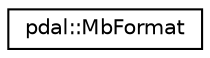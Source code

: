 digraph "Graphical Class Hierarchy"
{
  edge [fontname="Helvetica",fontsize="10",labelfontname="Helvetica",labelfontsize="10"];
  node [fontname="Helvetica",fontsize="10",shape=record];
  rankdir="LR";
  Node1 [label="pdal::MbFormat",height=0.2,width=0.4,color="black", fillcolor="white", style="filled",URL="$classpdal_1_1MbFormat.html"];
}
